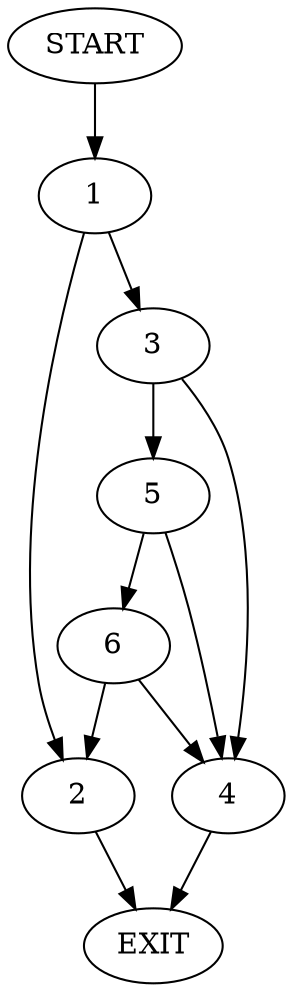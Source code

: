 digraph {
0 [label="START"]
7 [label="EXIT"]
0 -> 1
1 -> 2
1 -> 3
2 -> 7
3 -> 4
3 -> 5
4 -> 7
5 -> 4
5 -> 6
6 -> 2
6 -> 4
}
